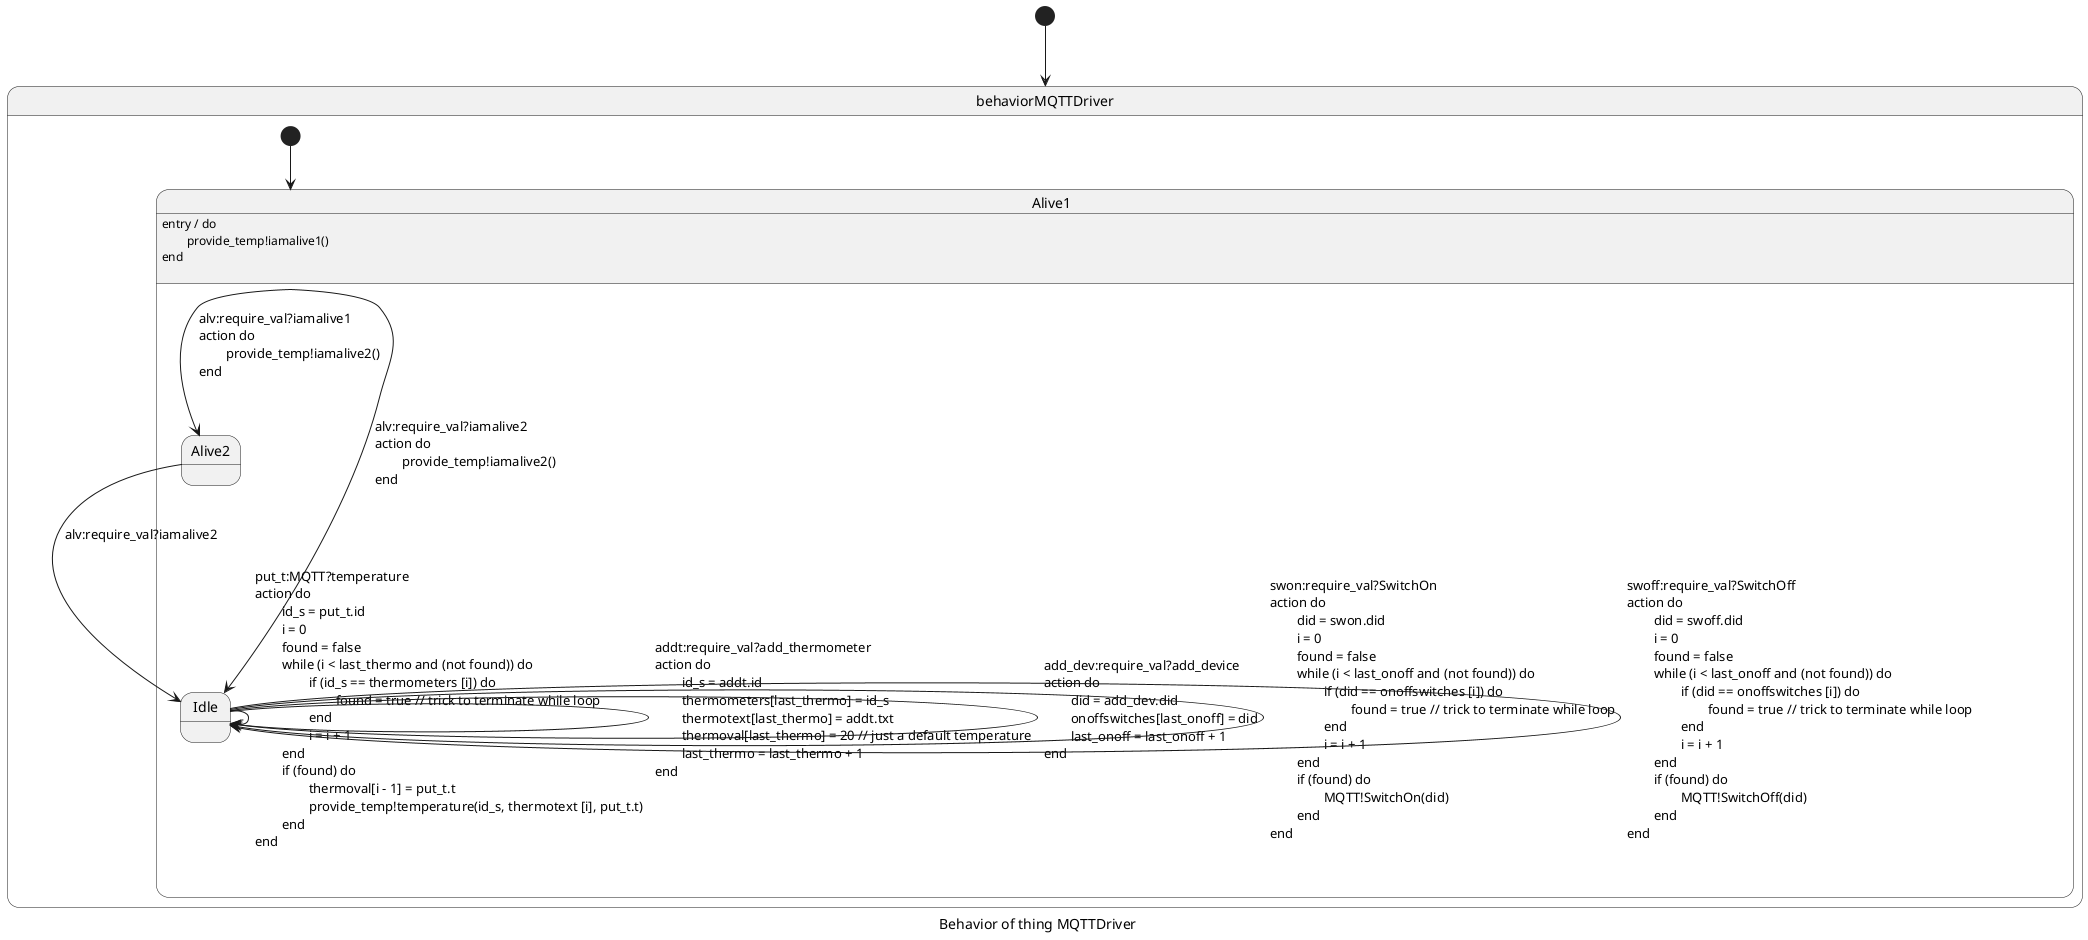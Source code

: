 @startuml
skinparam defaultTextAlignment left
caption Behavior of thing MQTTDriver
[*] --> behaviorMQTTDriver
state behaviorMQTTDriver{
state Alive1{
	Alive1 : entry / do\n	provide_temp!iamalive1()\nend\n

Alive1 --> Alive2 : alv:require_val?iamalive1\naction do\n	provide_temp!iamalive2()\nend\n

Alive1 --> Idle : alv:require_val?iamalive2\naction do\n	provide_temp!iamalive2()\nend\n
}
state Alive2{

Alive2 --> Idle : alv:require_val?iamalive2
}
state Idle{

Idle --> Idle : put_t:MQTT?temperature\naction do\n	id_s = put_t.id\n	i = 0\n	found = false\n	while (i < last_thermo and (not found)) do\n		if (id_s == thermometers [i]) do\n			found = true // trick to terminate while loop\n		end\n		i = i + 1\n	end\n	if (found) do\n		thermoval[i - 1] = put_t.t\n		provide_temp!temperature(id_s, thermotext [i], put_t.t)\n	end\nend\n

Idle --> Idle : addt:require_val?add_thermometer\naction do\n	id_s = addt.id\n	thermometers[last_thermo] = id_s\n	thermotext[last_thermo] = addt.txt\n	thermoval[last_thermo] = 20 // just a default temperature\n	last_thermo = last_thermo + 1\nend\n

Idle --> Idle : add_dev:require_val?add_device\naction do\n	did = add_dev.did\n	onoffswitches[last_onoff] = did\n	last_onoff = last_onoff + 1\nend\n

Idle --> Idle : swon:require_val?SwitchOn\naction do\n	did = swon.did\n	i = 0\n	found = false\n	while (i < last_onoff and (not found)) do\n		if (did == onoffswitches [i]) do\n			found = true // trick to terminate while loop\n		end\n		i = i + 1\n	end\n	if (found) do\n		MQTT!SwitchOn(did)\n	end\nend\n

Idle --> Idle : swoff:require_val?SwitchOff\naction do\n	did = swoff.did\n	i = 0\n	found = false\n	while (i < last_onoff and (not found)) do\n		if (did == onoffswitches [i]) do\n			found = true // trick to terminate while loop\n		end\n		i = i + 1\n	end\n	if (found) do\n		MQTT!SwitchOff(did)\n	end\nend\n
}
[*] --> Alive1
}
@enduml
